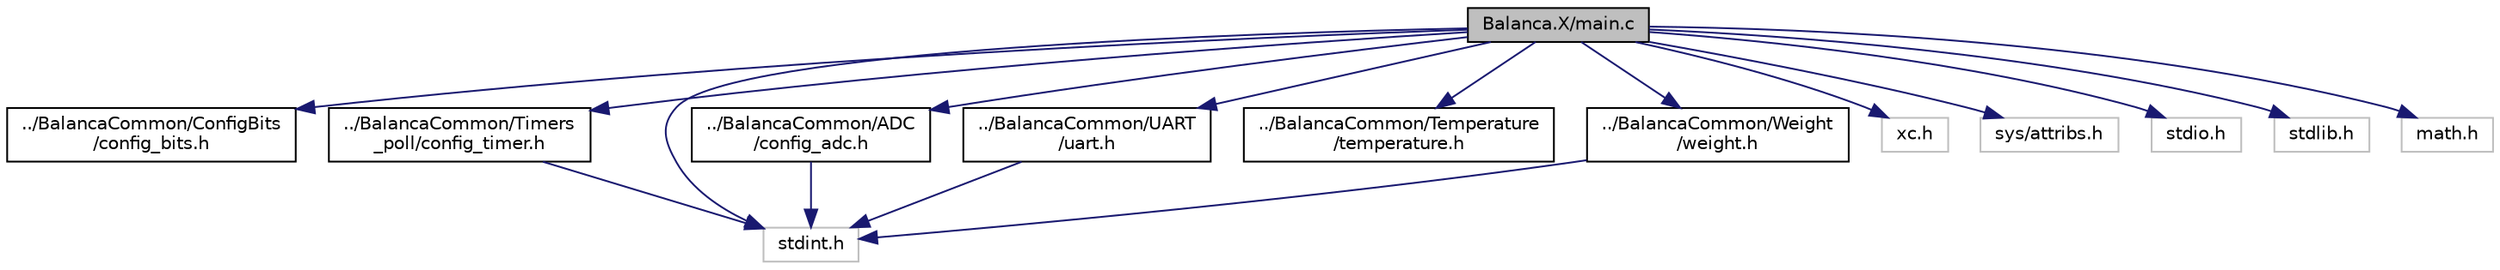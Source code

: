 digraph "Balanca.X/main.c"
{
  edge [fontname="Helvetica",fontsize="10",labelfontname="Helvetica",labelfontsize="10"];
  node [fontname="Helvetica",fontsize="10",shape=record];
  Node0 [label="Balanca.X/main.c",height=0.2,width=0.4,color="black", fillcolor="grey75", style="filled", fontcolor="black"];
  Node0 -> Node1 [color="midnightblue",fontsize="10",style="solid",fontname="Helvetica"];
  Node1 [label="../BalancaCommon/ConfigBits\l/config_bits.h",height=0.2,width=0.4,color="black", fillcolor="white", style="filled",URL="$config__bits_8h_source.html"];
  Node0 -> Node2 [color="midnightblue",fontsize="10",style="solid",fontname="Helvetica"];
  Node2 [label="../BalancaCommon/Timers\l_poll/config_timer.h",height=0.2,width=0.4,color="black", fillcolor="white", style="filled",URL="$_timers__poll_2config__timer_8h_source.html"];
  Node2 -> Node3 [color="midnightblue",fontsize="10",style="solid",fontname="Helvetica"];
  Node3 [label="stdint.h",height=0.2,width=0.4,color="grey75", fillcolor="white", style="filled"];
  Node0 -> Node4 [color="midnightblue",fontsize="10",style="solid",fontname="Helvetica"];
  Node4 [label="../BalancaCommon/ADC\l/config_adc.h",height=0.2,width=0.4,color="black", fillcolor="white", style="filled",URL="$config__adc_8h.html",tooltip="Define prototypes of adc.c. "];
  Node4 -> Node3 [color="midnightblue",fontsize="10",style="solid",fontname="Helvetica"];
  Node0 -> Node5 [color="midnightblue",fontsize="10",style="solid",fontname="Helvetica"];
  Node5 [label="../BalancaCommon/UART\l/uart.h",height=0.2,width=0.4,color="black", fillcolor="white", style="filled",URL="$uart_8h.html",tooltip="Define prototypes and return codes of uart.c. "];
  Node5 -> Node3 [color="midnightblue",fontsize="10",style="solid",fontname="Helvetica"];
  Node0 -> Node6 [color="midnightblue",fontsize="10",style="solid",fontname="Helvetica"];
  Node6 [label="../BalancaCommon/Temperature\l/temperature.h",height=0.2,width=0.4,color="black", fillcolor="white", style="filled",URL="$temperature_8h.html",tooltip="Define prototypes of temperature.c. "];
  Node0 -> Node7 [color="midnightblue",fontsize="10",style="solid",fontname="Helvetica"];
  Node7 [label="../BalancaCommon/Weight\l/weight.h",height=0.2,width=0.4,color="black", fillcolor="white", style="filled",URL="$weight_8h.html",tooltip="Define prototypes of weight.c. "];
  Node7 -> Node3 [color="midnightblue",fontsize="10",style="solid",fontname="Helvetica"];
  Node0 -> Node8 [color="midnightblue",fontsize="10",style="solid",fontname="Helvetica"];
  Node8 [label="xc.h",height=0.2,width=0.4,color="grey75", fillcolor="white", style="filled"];
  Node0 -> Node9 [color="midnightblue",fontsize="10",style="solid",fontname="Helvetica"];
  Node9 [label="sys/attribs.h",height=0.2,width=0.4,color="grey75", fillcolor="white", style="filled"];
  Node0 -> Node10 [color="midnightblue",fontsize="10",style="solid",fontname="Helvetica"];
  Node10 [label="stdio.h",height=0.2,width=0.4,color="grey75", fillcolor="white", style="filled"];
  Node0 -> Node11 [color="midnightblue",fontsize="10",style="solid",fontname="Helvetica"];
  Node11 [label="stdlib.h",height=0.2,width=0.4,color="grey75", fillcolor="white", style="filled"];
  Node0 -> Node3 [color="midnightblue",fontsize="10",style="solid",fontname="Helvetica"];
  Node0 -> Node12 [color="midnightblue",fontsize="10",style="solid",fontname="Helvetica"];
  Node12 [label="math.h",height=0.2,width=0.4,color="grey75", fillcolor="white", style="filled"];
}
